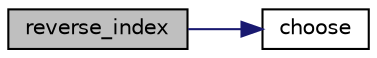 digraph "reverse_index"
{
 // LATEX_PDF_SIZE
  edge [fontname="Helvetica",fontsize="10",labelfontname="Helvetica",labelfontsize="10"];
  node [fontname="Helvetica",fontsize="10",shape=record];
  rankdir="LR";
  Node1 [label="reverse_index",height=0.2,width=0.4,color="black", fillcolor="grey75", style="filled", fontcolor="black",tooltip=" "];
  Node1 -> Node2 [color="midnightblue",fontsize="10",style="solid",fontname="Helvetica"];
  Node2 [label="choose",height=0.2,width=0.4,color="black", fillcolor="white", style="filled",URL="$eNB__scheduler__primitives_8c.html#ac5088a6a8f185f9ee987ba346be72a12",tooltip=" "];
}
